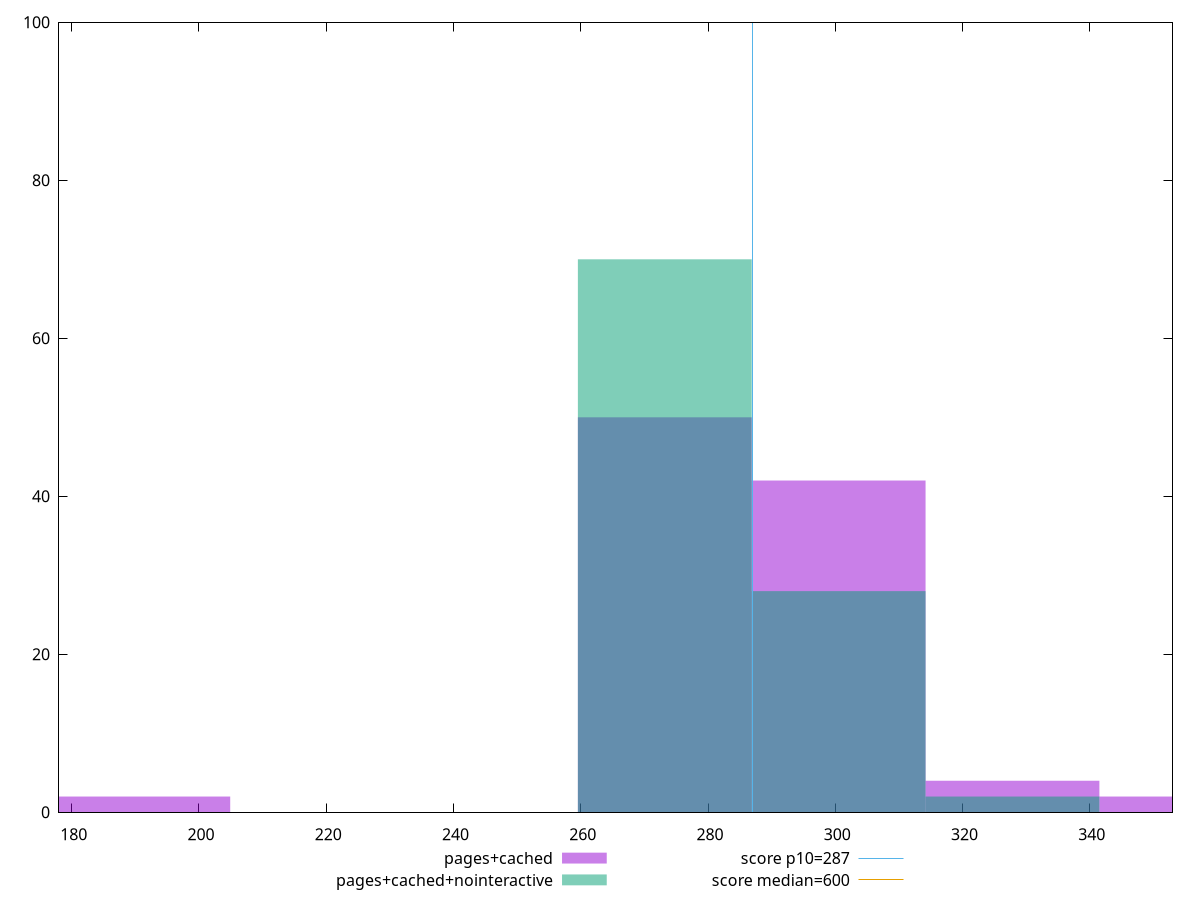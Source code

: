 reset

$pagesCached <<EOF
191.24635234078886 2
300.5299822498111 42
327.8508897270666 4
273.20907477255554 50
355.17179720432216 2
EOF

$pagesCachedNointeractive <<EOF
300.5299822498111 28
273.20907477255554 70
327.8508897270666 2
EOF

set key outside below
set boxwidth 27.320907477255552
set xrange [178:352.99999999999727]
set yrange [0:100]
set trange [0:100]
set style fill transparent solid 0.5 noborder

set parametric
set terminal svg size 640, 500 enhanced background rgb 'white'
set output "reprap/total-blocking-time/comparison/histogram/2_vs_3.svg"

plot $pagesCached title "pages+cached" with boxes, \
     $pagesCachedNointeractive title "pages+cached+nointeractive" with boxes, \
     287,t title "score p10=287", \
     600,t title "score median=600"

reset
